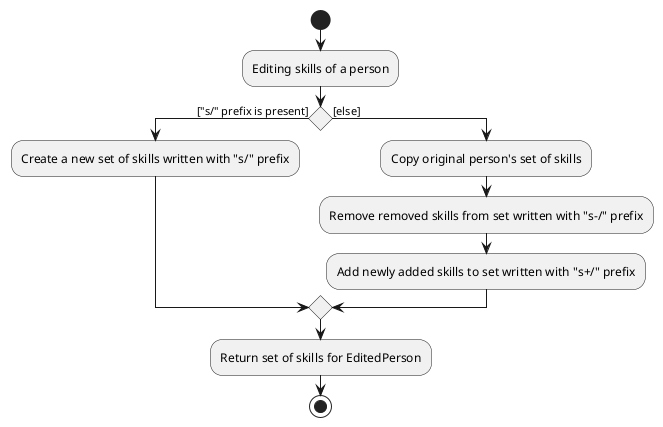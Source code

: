 @startuml

start
:Editing skills of a person;

if () then (["s/" prefix is present])
    :Create a new set of skills written with "s/" prefix;
else ([else])
    :Copy original person's set of skills;
    :Remove removed skills from set written with "s-/" prefix;
    :Add newly added skills to set written with "s+/" prefix;
endif
:Return set of skills for EditedPerson;
stop
@enduml